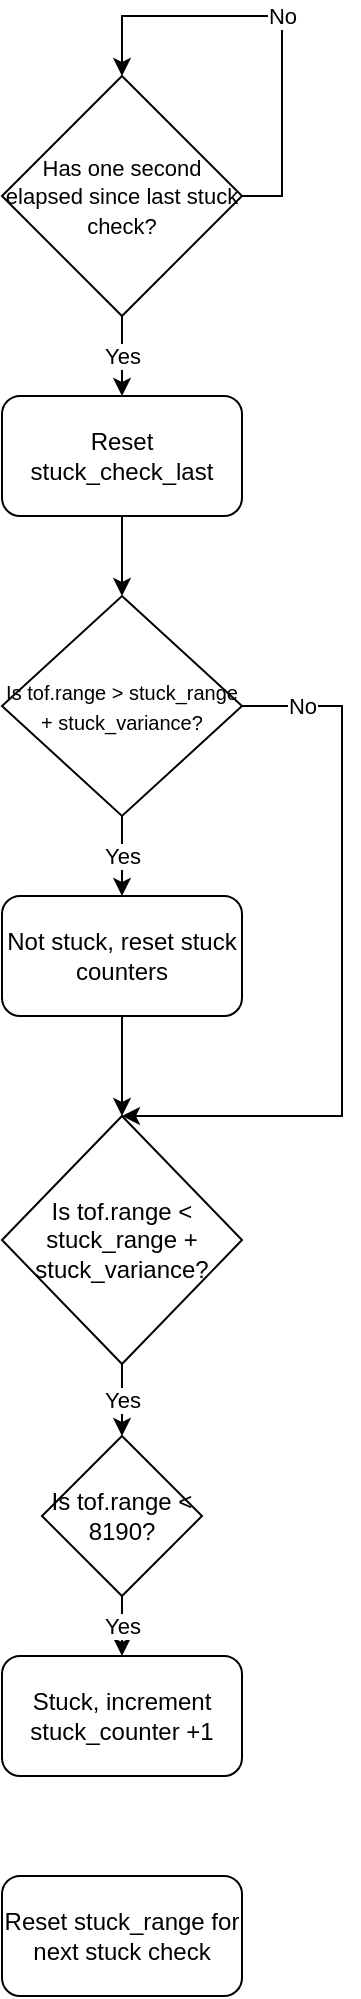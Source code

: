 <mxfile version="14.5.10" type="github">
  <diagram id="C5RBs43oDa-KdzZeNtuy" name="Page-1">
    <mxGraphModel dx="1422" dy="1931" grid="1" gridSize="10" guides="1" tooltips="1" connect="1" arrows="1" fold="1" page="1" pageScale="1" pageWidth="827" pageHeight="1169" math="0" shadow="0">
      <root>
        <mxCell id="WIyWlLk6GJQsqaUBKTNV-0" />
        <mxCell id="WIyWlLk6GJQsqaUBKTNV-1" parent="WIyWlLk6GJQsqaUBKTNV-0" />
        <mxCell id="jvDP5jBHSejzYiG8BgBr-7" value="Yes" style="edgeStyle=orthogonalEdgeStyle;rounded=0;orthogonalLoop=1;jettySize=auto;html=1;exitX=0.5;exitY=1;exitDx=0;exitDy=0;entryX=0.5;entryY=0;entryDx=0;entryDy=0;" edge="1" parent="WIyWlLk6GJQsqaUBKTNV-1" source="jvDP5jBHSejzYiG8BgBr-2" target="jvDP5jBHSejzYiG8BgBr-6">
          <mxGeometry relative="1" as="geometry" />
        </mxCell>
        <mxCell id="jvDP5jBHSejzYiG8BgBr-2" value="&lt;font style=&quot;font-size: 11px&quot;&gt;Has one second elapsed since last stuck check?&lt;/font&gt;" style="rhombus;whiteSpace=wrap;html=1;" vertex="1" parent="WIyWlLk6GJQsqaUBKTNV-1">
          <mxGeometry x="310" y="-1130" width="120" height="120" as="geometry" />
        </mxCell>
        <mxCell id="jvDP5jBHSejzYiG8BgBr-4" value="No" style="edgeStyle=orthogonalEdgeStyle;rounded=0;orthogonalLoop=1;jettySize=auto;html=1;exitX=1;exitY=0.5;exitDx=0;exitDy=0;entryX=0.5;entryY=0;entryDx=0;entryDy=0;" edge="1" parent="WIyWlLk6GJQsqaUBKTNV-1" source="jvDP5jBHSejzYiG8BgBr-2" target="jvDP5jBHSejzYiG8BgBr-2">
          <mxGeometry relative="1" as="geometry">
            <Array as="points">
              <mxPoint x="450" y="-1070" />
              <mxPoint x="450" y="-1160" />
              <mxPoint x="370" y="-1160" />
            </Array>
          </mxGeometry>
        </mxCell>
        <mxCell id="jvDP5jBHSejzYiG8BgBr-10" value="Yes" style="edgeStyle=orthogonalEdgeStyle;rounded=0;orthogonalLoop=1;jettySize=auto;html=1;entryX=0.5;entryY=0;entryDx=0;entryDy=0;" edge="1" parent="WIyWlLk6GJQsqaUBKTNV-1" source="jvDP5jBHSejzYiG8BgBr-5" target="jvDP5jBHSejzYiG8BgBr-9">
          <mxGeometry relative="1" as="geometry" />
        </mxCell>
        <mxCell id="jvDP5jBHSejzYiG8BgBr-14" value="No" style="edgeStyle=orthogonalEdgeStyle;rounded=0;orthogonalLoop=1;jettySize=auto;html=1;entryX=0.5;entryY=0;entryDx=0;entryDy=0;" edge="1" parent="WIyWlLk6GJQsqaUBKTNV-1" source="jvDP5jBHSejzYiG8BgBr-5" target="jvDP5jBHSejzYiG8BgBr-11">
          <mxGeometry x="-0.836" relative="1" as="geometry">
            <Array as="points">
              <mxPoint x="480" y="-815" />
              <mxPoint x="480" y="-610" />
            </Array>
            <mxPoint as="offset" />
          </mxGeometry>
        </mxCell>
        <mxCell id="jvDP5jBHSejzYiG8BgBr-5" value="&lt;font style=&quot;font-size: 10px&quot;&gt;Is tof.range &amp;gt; stuck_range + stuck_variance?&lt;/font&gt;" style="rhombus;whiteSpace=wrap;html=1;" vertex="1" parent="WIyWlLk6GJQsqaUBKTNV-1">
          <mxGeometry x="310" y="-870" width="120" height="110" as="geometry" />
        </mxCell>
        <mxCell id="jvDP5jBHSejzYiG8BgBr-8" style="edgeStyle=orthogonalEdgeStyle;rounded=0;orthogonalLoop=1;jettySize=auto;html=1;exitX=0.5;exitY=1;exitDx=0;exitDy=0;entryX=0.5;entryY=0;entryDx=0;entryDy=0;" edge="1" parent="WIyWlLk6GJQsqaUBKTNV-1" source="jvDP5jBHSejzYiG8BgBr-6" target="jvDP5jBHSejzYiG8BgBr-5">
          <mxGeometry relative="1" as="geometry" />
        </mxCell>
        <mxCell id="jvDP5jBHSejzYiG8BgBr-6" value="Reset stuck_check_last" style="rounded=1;whiteSpace=wrap;html=1;" vertex="1" parent="WIyWlLk6GJQsqaUBKTNV-1">
          <mxGeometry x="310" y="-970" width="120" height="60" as="geometry" />
        </mxCell>
        <mxCell id="jvDP5jBHSejzYiG8BgBr-12" style="edgeStyle=orthogonalEdgeStyle;rounded=0;orthogonalLoop=1;jettySize=auto;html=1;entryX=0.5;entryY=0;entryDx=0;entryDy=0;" edge="1" parent="WIyWlLk6GJQsqaUBKTNV-1" source="jvDP5jBHSejzYiG8BgBr-9" target="jvDP5jBHSejzYiG8BgBr-11">
          <mxGeometry relative="1" as="geometry" />
        </mxCell>
        <mxCell id="jvDP5jBHSejzYiG8BgBr-9" value="Not stuck, reset stuck counters" style="rounded=1;whiteSpace=wrap;html=1;" vertex="1" parent="WIyWlLk6GJQsqaUBKTNV-1">
          <mxGeometry x="310" y="-720" width="120" height="60" as="geometry" />
        </mxCell>
        <mxCell id="jvDP5jBHSejzYiG8BgBr-17" value="Yes" style="edgeStyle=orthogonalEdgeStyle;rounded=0;orthogonalLoop=1;jettySize=auto;html=1;exitX=0.5;exitY=1;exitDx=0;exitDy=0;entryX=0.5;entryY=0;entryDx=0;entryDy=0;" edge="1" parent="WIyWlLk6GJQsqaUBKTNV-1" source="jvDP5jBHSejzYiG8BgBr-11" target="jvDP5jBHSejzYiG8BgBr-16">
          <mxGeometry relative="1" as="geometry" />
        </mxCell>
        <mxCell id="jvDP5jBHSejzYiG8BgBr-11" value="Is tof.range &amp;lt; stuck_range + stuck_variance?" style="rhombus;whiteSpace=wrap;html=1;" vertex="1" parent="WIyWlLk6GJQsqaUBKTNV-1">
          <mxGeometry x="310" y="-610" width="120" height="124" as="geometry" />
        </mxCell>
        <mxCell id="jvDP5jBHSejzYiG8BgBr-15" value="Stuck, increment stuck_counter +1" style="rounded=1;whiteSpace=wrap;html=1;" vertex="1" parent="WIyWlLk6GJQsqaUBKTNV-1">
          <mxGeometry x="310" y="-340" width="120" height="60" as="geometry" />
        </mxCell>
        <mxCell id="jvDP5jBHSejzYiG8BgBr-18" value="Yes" style="edgeStyle=orthogonalEdgeStyle;rounded=0;orthogonalLoop=1;jettySize=auto;html=1;exitX=0.5;exitY=1;exitDx=0;exitDy=0;entryX=0.5;entryY=0;entryDx=0;entryDy=0;" edge="1" parent="WIyWlLk6GJQsqaUBKTNV-1" source="jvDP5jBHSejzYiG8BgBr-16" target="jvDP5jBHSejzYiG8BgBr-15">
          <mxGeometry relative="1" as="geometry" />
        </mxCell>
        <mxCell id="jvDP5jBHSejzYiG8BgBr-16" value="Is tof.range &amp;lt; 8190?" style="rhombus;whiteSpace=wrap;html=1;" vertex="1" parent="WIyWlLk6GJQsqaUBKTNV-1">
          <mxGeometry x="330" y="-450" width="80" height="80" as="geometry" />
        </mxCell>
        <mxCell id="jvDP5jBHSejzYiG8BgBr-19" value="Reset stuck_range for next stuck check" style="rounded=1;whiteSpace=wrap;html=1;" vertex="1" parent="WIyWlLk6GJQsqaUBKTNV-1">
          <mxGeometry x="310" y="-230" width="120" height="60" as="geometry" />
        </mxCell>
      </root>
    </mxGraphModel>
  </diagram>
</mxfile>
